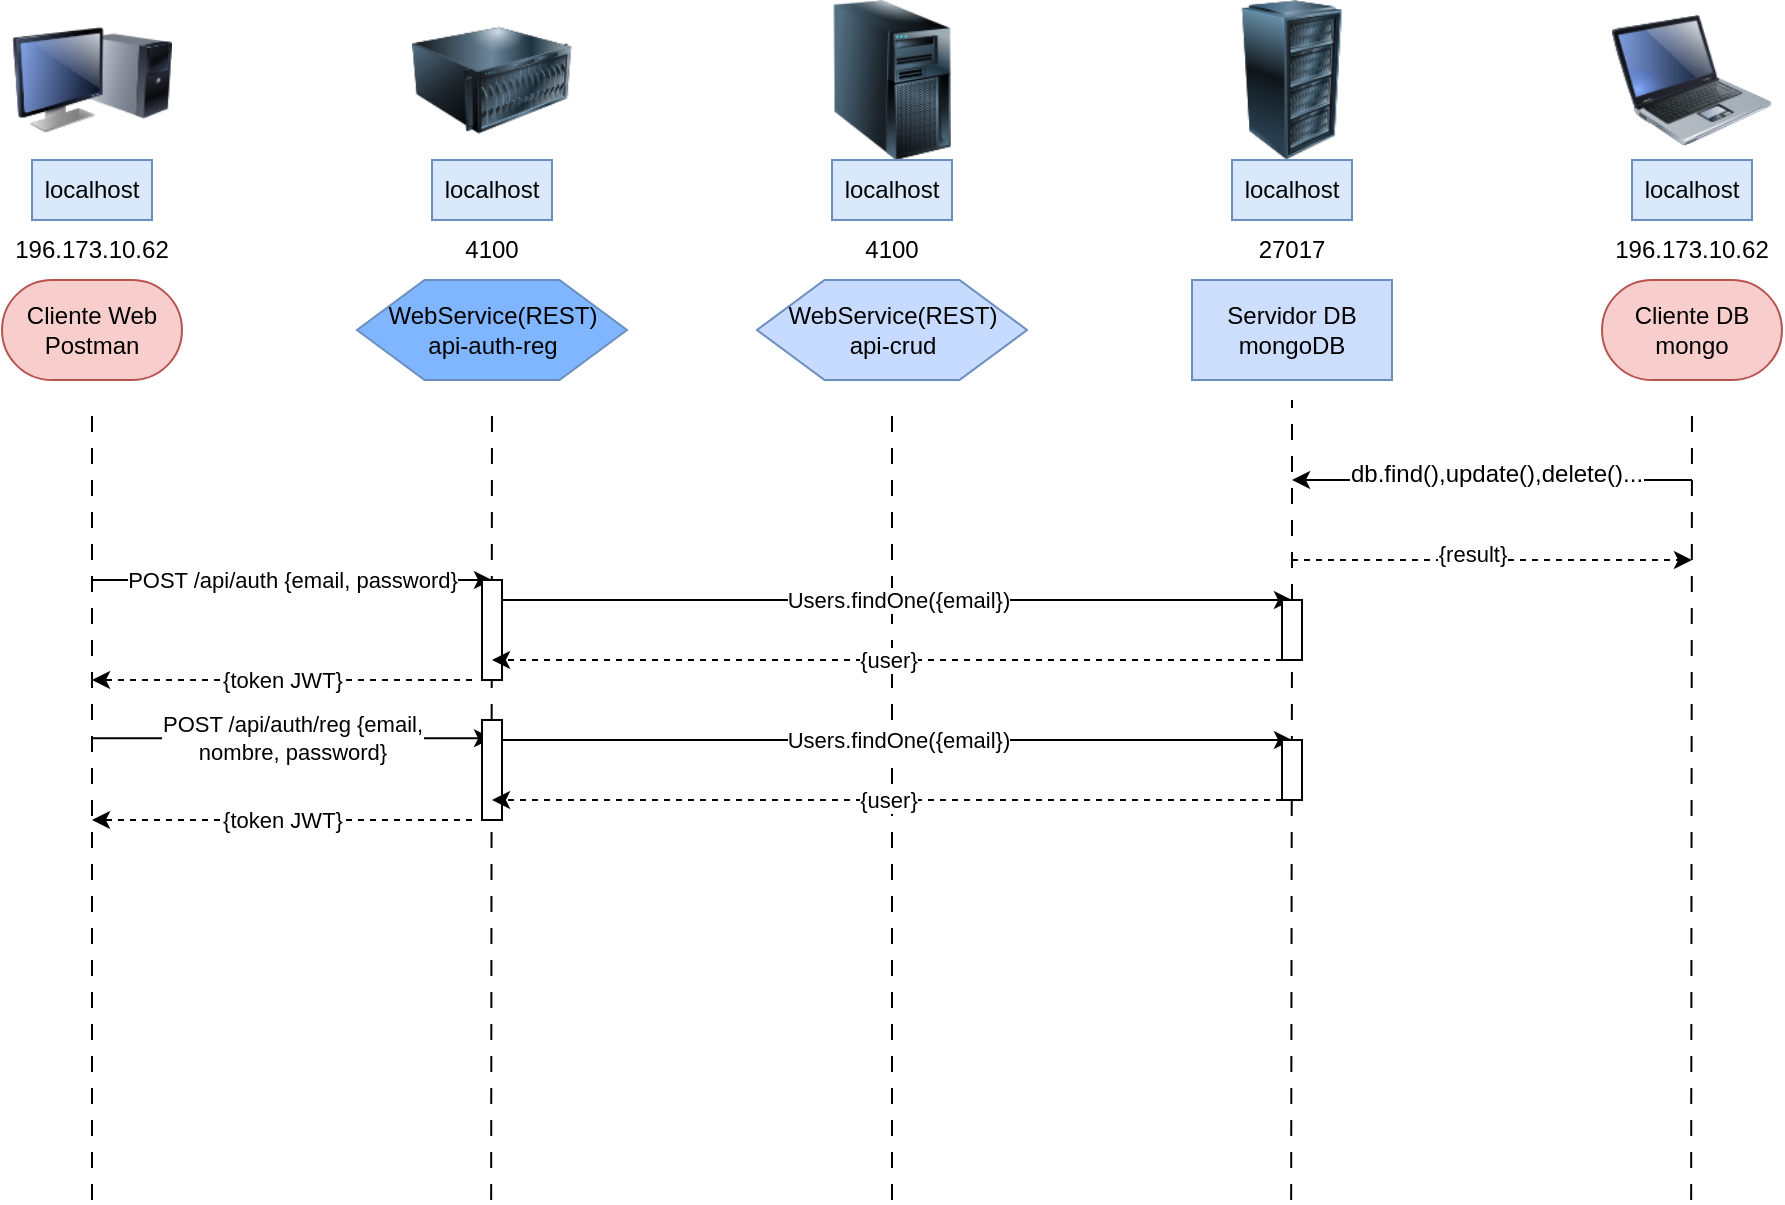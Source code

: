 <mxfile version="21.1.2" type="github">
  <diagram name="Page-1" id="2YBvvXClWsGukQMizWep">
    <mxGraphModel dx="2531" dy="957" grid="1" gridSize="10" guides="1" tooltips="1" connect="1" arrows="1" fold="1" page="1" pageScale="1" pageWidth="850" pageHeight="1100" math="0" shadow="0">
      <root>
        <mxCell id="0" />
        <mxCell id="1" parent="0" />
        <mxCell id="aEpdDMxwcWBstpWd957g-5" value="" style="image;html=1;image=img/lib/clip_art/computers/Monitor_Tower_128x128.png" vertex="1" parent="1">
          <mxGeometry x="-40" y="40" width="80" height="80" as="geometry" />
        </mxCell>
        <mxCell id="aEpdDMxwcWBstpWd957g-6" value="" style="image;html=1;image=img/lib/clip_art/computers/Laptop_128x128.png" vertex="1" parent="1">
          <mxGeometry x="760" y="40" width="80" height="80" as="geometry" />
        </mxCell>
        <mxCell id="aEpdDMxwcWBstpWd957g-7" value="" style="image;html=1;image=img/lib/clip_art/computers/Server_Rack_128x128.png" vertex="1" parent="1">
          <mxGeometry x="560" y="40" width="80" height="80" as="geometry" />
        </mxCell>
        <mxCell id="aEpdDMxwcWBstpWd957g-9" value="" style="image;html=1;image=img/lib/clip_art/computers/Server_128x128.png" vertex="1" parent="1">
          <mxGeometry x="160" y="40" width="80" height="80" as="geometry" />
        </mxCell>
        <mxCell id="aEpdDMxwcWBstpWd957g-10" value="" style="image;html=1;image=img/lib/clip_art/computers/Server_Tower_128x128.png" vertex="1" parent="1">
          <mxGeometry x="360" y="40" width="80" height="80" as="geometry" />
        </mxCell>
        <mxCell id="aEpdDMxwcWBstpWd957g-11" value="" style="endArrow=none;dashed=1;html=1;rounded=0;dashPattern=8 8;" edge="1" parent="1">
          <mxGeometry width="50" height="50" relative="1" as="geometry">
            <mxPoint y="640" as="sourcePoint" />
            <mxPoint y="240" as="targetPoint" />
          </mxGeometry>
        </mxCell>
        <mxCell id="aEpdDMxwcWBstpWd957g-12" value="" style="endArrow=none;dashed=1;html=1;rounded=0;dashPattern=8 8;" edge="1" parent="1">
          <mxGeometry width="50" height="50" relative="1" as="geometry">
            <mxPoint x="199.58" y="640" as="sourcePoint" />
            <mxPoint x="200" y="240" as="targetPoint" />
          </mxGeometry>
        </mxCell>
        <mxCell id="aEpdDMxwcWBstpWd957g-13" value="" style="endArrow=none;dashed=1;html=1;rounded=0;dashPattern=8 8;" edge="1" parent="1">
          <mxGeometry width="50" height="50" relative="1" as="geometry">
            <mxPoint x="400" y="640" as="sourcePoint" />
            <mxPoint x="400" y="240" as="targetPoint" />
          </mxGeometry>
        </mxCell>
        <mxCell id="aEpdDMxwcWBstpWd957g-14" value="" style="endArrow=none;dashed=1;html=1;rounded=0;dashPattern=8 8;" edge="1" parent="1" source="aEpdDMxwcWBstpWd957g-45">
          <mxGeometry width="50" height="50" relative="1" as="geometry">
            <mxPoint x="599.58" y="640" as="sourcePoint" />
            <mxPoint x="600" y="240" as="targetPoint" />
          </mxGeometry>
        </mxCell>
        <mxCell id="aEpdDMxwcWBstpWd957g-15" value="" style="endArrow=none;dashed=1;html=1;rounded=0;dashPattern=8 8;" edge="1" parent="1">
          <mxGeometry width="50" height="50" relative="1" as="geometry">
            <mxPoint x="799.58" y="640" as="sourcePoint" />
            <mxPoint x="800" y="240" as="targetPoint" />
          </mxGeometry>
        </mxCell>
        <mxCell id="aEpdDMxwcWBstpWd957g-16" value="localhost" style="text;html=1;strokeColor=#6c8ebf;fillColor=#dae8fc;align=center;verticalAlign=middle;whiteSpace=wrap;rounded=0;" vertex="1" parent="1">
          <mxGeometry x="-30" y="120" width="60" height="30" as="geometry" />
        </mxCell>
        <mxCell id="aEpdDMxwcWBstpWd957g-17" value="localhost" style="text;html=1;strokeColor=#6c8ebf;fillColor=#dae8fc;align=center;verticalAlign=middle;whiteSpace=wrap;rounded=0;" vertex="1" parent="1">
          <mxGeometry x="170" y="120" width="60" height="30" as="geometry" />
        </mxCell>
        <mxCell id="aEpdDMxwcWBstpWd957g-18" value="localhost" style="text;html=1;strokeColor=#6c8ebf;fillColor=#dae8fc;align=center;verticalAlign=middle;whiteSpace=wrap;rounded=0;" vertex="1" parent="1">
          <mxGeometry x="370" y="120" width="60" height="30" as="geometry" />
        </mxCell>
        <mxCell id="aEpdDMxwcWBstpWd957g-19" value="localhost" style="text;html=1;strokeColor=#6c8ebf;fillColor=#dae8fc;align=center;verticalAlign=middle;whiteSpace=wrap;rounded=0;" vertex="1" parent="1">
          <mxGeometry x="570" y="120" width="60" height="30" as="geometry" />
        </mxCell>
        <mxCell id="aEpdDMxwcWBstpWd957g-20" value="localhost" style="text;html=1;strokeColor=#6c8ebf;fillColor=#dae8fc;align=center;verticalAlign=middle;whiteSpace=wrap;rounded=0;" vertex="1" parent="1">
          <mxGeometry x="770" y="120" width="60" height="30" as="geometry" />
        </mxCell>
        <mxCell id="aEpdDMxwcWBstpWd957g-21" value="196.173.10.62" style="text;html=1;strokeColor=none;fillColor=none;align=center;verticalAlign=middle;whiteSpace=wrap;rounded=0;" vertex="1" parent="1">
          <mxGeometry x="-45" y="150" width="90" height="30" as="geometry" />
        </mxCell>
        <mxCell id="aEpdDMxwcWBstpWd957g-22" value="4100" style="text;html=1;strokeColor=none;fillColor=none;align=center;verticalAlign=middle;whiteSpace=wrap;rounded=0;" vertex="1" parent="1">
          <mxGeometry x="155" y="150" width="90" height="30" as="geometry" />
        </mxCell>
        <mxCell id="aEpdDMxwcWBstpWd957g-23" value="4100" style="text;html=1;strokeColor=none;fillColor=none;align=center;verticalAlign=middle;whiteSpace=wrap;rounded=0;" vertex="1" parent="1">
          <mxGeometry x="355" y="150" width="90" height="30" as="geometry" />
        </mxCell>
        <mxCell id="aEpdDMxwcWBstpWd957g-24" value="27017" style="text;html=1;strokeColor=none;fillColor=none;align=center;verticalAlign=middle;whiteSpace=wrap;rounded=0;" vertex="1" parent="1">
          <mxGeometry x="555" y="150" width="90" height="30" as="geometry" />
        </mxCell>
        <mxCell id="aEpdDMxwcWBstpWd957g-25" value="196.173.10.62" style="text;html=1;strokeColor=none;fillColor=none;align=center;verticalAlign=middle;whiteSpace=wrap;rounded=0;" vertex="1" parent="1">
          <mxGeometry x="755" y="150" width="90" height="30" as="geometry" />
        </mxCell>
        <mxCell id="aEpdDMxwcWBstpWd957g-26" value="Cliente DB&lt;br&gt;mongo" style="html=1;dashed=0;whiteSpace=wrap;shape=mxgraph.dfd.start;fillColor=#f8cecc;strokeColor=#b85450;" vertex="1" parent="1">
          <mxGeometry x="755" y="180" width="90" height="50" as="geometry" />
        </mxCell>
        <mxCell id="aEpdDMxwcWBstpWd957g-27" value="Cliente Web&lt;br&gt;Postman" style="html=1;dashed=0;whiteSpace=wrap;shape=mxgraph.dfd.start;fillColor=#f8cecc;strokeColor=#b85450;" vertex="1" parent="1">
          <mxGeometry x="-45" y="180" width="90" height="50" as="geometry" />
        </mxCell>
        <mxCell id="aEpdDMxwcWBstpWd957g-28" value="WebService(REST)&lt;br&gt;api-crud" style="shape=hexagon;perimeter=hexagonPerimeter2;whiteSpace=wrap;html=1;size=0.25;fillColor=#C7DAFF;strokeColor=#6c8ebf;" vertex="1" parent="1">
          <mxGeometry x="332.5" y="180" width="135" height="50" as="geometry" />
        </mxCell>
        <mxCell id="aEpdDMxwcWBstpWd957g-29" value="Servidor DB&lt;br&gt;mongoDB" style="html=1;dashed=0;whiteSpace=wrap;fillColor=#CCDEFC;strokeColor=#6c8ebf;" vertex="1" parent="1">
          <mxGeometry x="550" y="180" width="100" height="50" as="geometry" />
        </mxCell>
        <mxCell id="aEpdDMxwcWBstpWd957g-30" value="WebService(REST)&lt;br&gt;api-auth-reg" style="shape=hexagon;perimeter=hexagonPerimeter2;whiteSpace=wrap;html=1;size=0.25;fillColor=#80b5ff;strokeColor=#6c8ebf;" vertex="1" parent="1">
          <mxGeometry x="132.5" y="180" width="135" height="50" as="geometry" />
        </mxCell>
        <mxCell id="aEpdDMxwcWBstpWd957g-31" value="" style="endArrow=classic;html=1;rounded=0;" edge="1" parent="1">
          <mxGeometry width="50" height="50" relative="1" as="geometry">
            <mxPoint x="800" y="280" as="sourcePoint" />
            <mxPoint x="600" y="280" as="targetPoint" />
            <Array as="points">
              <mxPoint x="740" y="280" />
            </Array>
          </mxGeometry>
        </mxCell>
        <mxCell id="aEpdDMxwcWBstpWd957g-32" value="&lt;font style=&quot;font-size: 12px;&quot;&gt;db.find(),update(),delete()...&lt;/font&gt;" style="edgeLabel;html=1;align=center;verticalAlign=middle;resizable=0;points=[];" vertex="1" connectable="0" parent="aEpdDMxwcWBstpWd957g-31">
          <mxGeometry x="-0.015" y="-3" relative="1" as="geometry">
            <mxPoint as="offset" />
          </mxGeometry>
        </mxCell>
        <mxCell id="aEpdDMxwcWBstpWd957g-35" value="" style="endArrow=classic;html=1;rounded=0;dashed=1;" edge="1" parent="1">
          <mxGeometry width="50" height="50" relative="1" as="geometry">
            <mxPoint x="600" y="320" as="sourcePoint" />
            <mxPoint x="800" y="320" as="targetPoint" />
            <Array as="points">
              <mxPoint x="710" y="320" />
            </Array>
          </mxGeometry>
        </mxCell>
        <mxCell id="aEpdDMxwcWBstpWd957g-37" value="{result}" style="edgeLabel;html=1;align=center;verticalAlign=middle;resizable=0;points=[];" vertex="1" connectable="0" parent="aEpdDMxwcWBstpWd957g-35">
          <mxGeometry x="-0.102" y="3" relative="1" as="geometry">
            <mxPoint as="offset" />
          </mxGeometry>
        </mxCell>
        <mxCell id="aEpdDMxwcWBstpWd957g-38" value="POST /api/auth {email, password}" style="endArrow=classic;html=1;rounded=0;" edge="1" parent="1">
          <mxGeometry width="50" height="50" relative="1" as="geometry">
            <mxPoint y="330" as="sourcePoint" />
            <mxPoint x="200" y="330" as="targetPoint" />
            <Array as="points">
              <mxPoint x="100" y="330" />
            </Array>
            <mxPoint as="offset" />
          </mxGeometry>
        </mxCell>
        <mxCell id="aEpdDMxwcWBstpWd957g-43" value="" style="rounded=0;whiteSpace=wrap;html=1;" vertex="1" parent="1">
          <mxGeometry x="195" y="330" width="10" height="50" as="geometry" />
        </mxCell>
        <mxCell id="aEpdDMxwcWBstpWd957g-44" value="Users.findOne({email})" style="endArrow=classic;html=1;rounded=0;" edge="1" parent="1">
          <mxGeometry width="50" height="50" relative="1" as="geometry">
            <mxPoint x="205" y="340" as="sourcePoint" />
            <mxPoint x="600" y="340" as="targetPoint" />
            <Array as="points">
              <mxPoint x="305" y="340" />
            </Array>
            <mxPoint as="offset" />
          </mxGeometry>
        </mxCell>
        <mxCell id="aEpdDMxwcWBstpWd957g-46" value="" style="endArrow=none;dashed=1;html=1;rounded=0;dashPattern=8 8;" edge="1" parent="1" target="aEpdDMxwcWBstpWd957g-45">
          <mxGeometry width="50" height="50" relative="1" as="geometry">
            <mxPoint x="599.58" y="640" as="sourcePoint" />
            <mxPoint x="600" y="240" as="targetPoint" />
          </mxGeometry>
        </mxCell>
        <mxCell id="aEpdDMxwcWBstpWd957g-45" value="" style="rounded=0;whiteSpace=wrap;html=1;" vertex="1" parent="1">
          <mxGeometry x="595" y="340" width="10" height="30" as="geometry" />
        </mxCell>
        <mxCell id="aEpdDMxwcWBstpWd957g-47" value="{user}" style="endArrow=classic;html=1;rounded=0;exitX=0;exitY=1;exitDx=0;exitDy=0;dashed=1;" edge="1" parent="1" source="aEpdDMxwcWBstpWd957g-45">
          <mxGeometry width="50" height="50" relative="1" as="geometry">
            <mxPoint x="460" y="440" as="sourcePoint" />
            <mxPoint x="200" y="370" as="targetPoint" />
          </mxGeometry>
        </mxCell>
        <mxCell id="aEpdDMxwcWBstpWd957g-49" value="{token JWT}" style="endArrow=classic;html=1;rounded=0;dashed=1;" edge="1" parent="1">
          <mxGeometry width="50" height="50" relative="1" as="geometry">
            <mxPoint x="190" y="380" as="sourcePoint" />
            <mxPoint y="380" as="targetPoint" />
          </mxGeometry>
        </mxCell>
        <mxCell id="aEpdDMxwcWBstpWd957g-50" value="POST /api/auth/reg {email, &lt;br&gt;nombre, password}" style="endArrow=classic;html=1;rounded=0;" edge="1" parent="1">
          <mxGeometry width="50" height="50" relative="1" as="geometry">
            <mxPoint y="409.17" as="sourcePoint" />
            <mxPoint x="200" y="409.17" as="targetPoint" />
            <Array as="points">
              <mxPoint x="100" y="409.17" />
            </Array>
            <mxPoint as="offset" />
          </mxGeometry>
        </mxCell>
        <mxCell id="aEpdDMxwcWBstpWd957g-51" value="" style="rounded=0;whiteSpace=wrap;html=1;" vertex="1" parent="1">
          <mxGeometry x="195" y="400" width="10" height="50" as="geometry" />
        </mxCell>
        <mxCell id="aEpdDMxwcWBstpWd957g-52" value="Users.findOne({email})" style="endArrow=classic;html=1;rounded=0;" edge="1" parent="1">
          <mxGeometry width="50" height="50" relative="1" as="geometry">
            <mxPoint x="205" y="410" as="sourcePoint" />
            <mxPoint x="600" y="410" as="targetPoint" />
            <Array as="points">
              <mxPoint x="305" y="410" />
            </Array>
            <mxPoint as="offset" />
          </mxGeometry>
        </mxCell>
        <mxCell id="aEpdDMxwcWBstpWd957g-53" value="" style="rounded=0;whiteSpace=wrap;html=1;" vertex="1" parent="1">
          <mxGeometry x="595" y="410" width="10" height="30" as="geometry" />
        </mxCell>
        <mxCell id="aEpdDMxwcWBstpWd957g-54" value="{user}" style="endArrow=classic;html=1;rounded=0;exitX=0;exitY=1;exitDx=0;exitDy=0;dashed=1;" edge="1" parent="1" source="aEpdDMxwcWBstpWd957g-53">
          <mxGeometry width="50" height="50" relative="1" as="geometry">
            <mxPoint x="460" y="510" as="sourcePoint" />
            <mxPoint x="200" y="440" as="targetPoint" />
          </mxGeometry>
        </mxCell>
        <mxCell id="aEpdDMxwcWBstpWd957g-55" value="{token JWT}" style="endArrow=classic;html=1;rounded=0;dashed=1;" edge="1" parent="1">
          <mxGeometry width="50" height="50" relative="1" as="geometry">
            <mxPoint x="190" y="450" as="sourcePoint" />
            <mxPoint y="450" as="targetPoint" />
          </mxGeometry>
        </mxCell>
      </root>
    </mxGraphModel>
  </diagram>
</mxfile>
